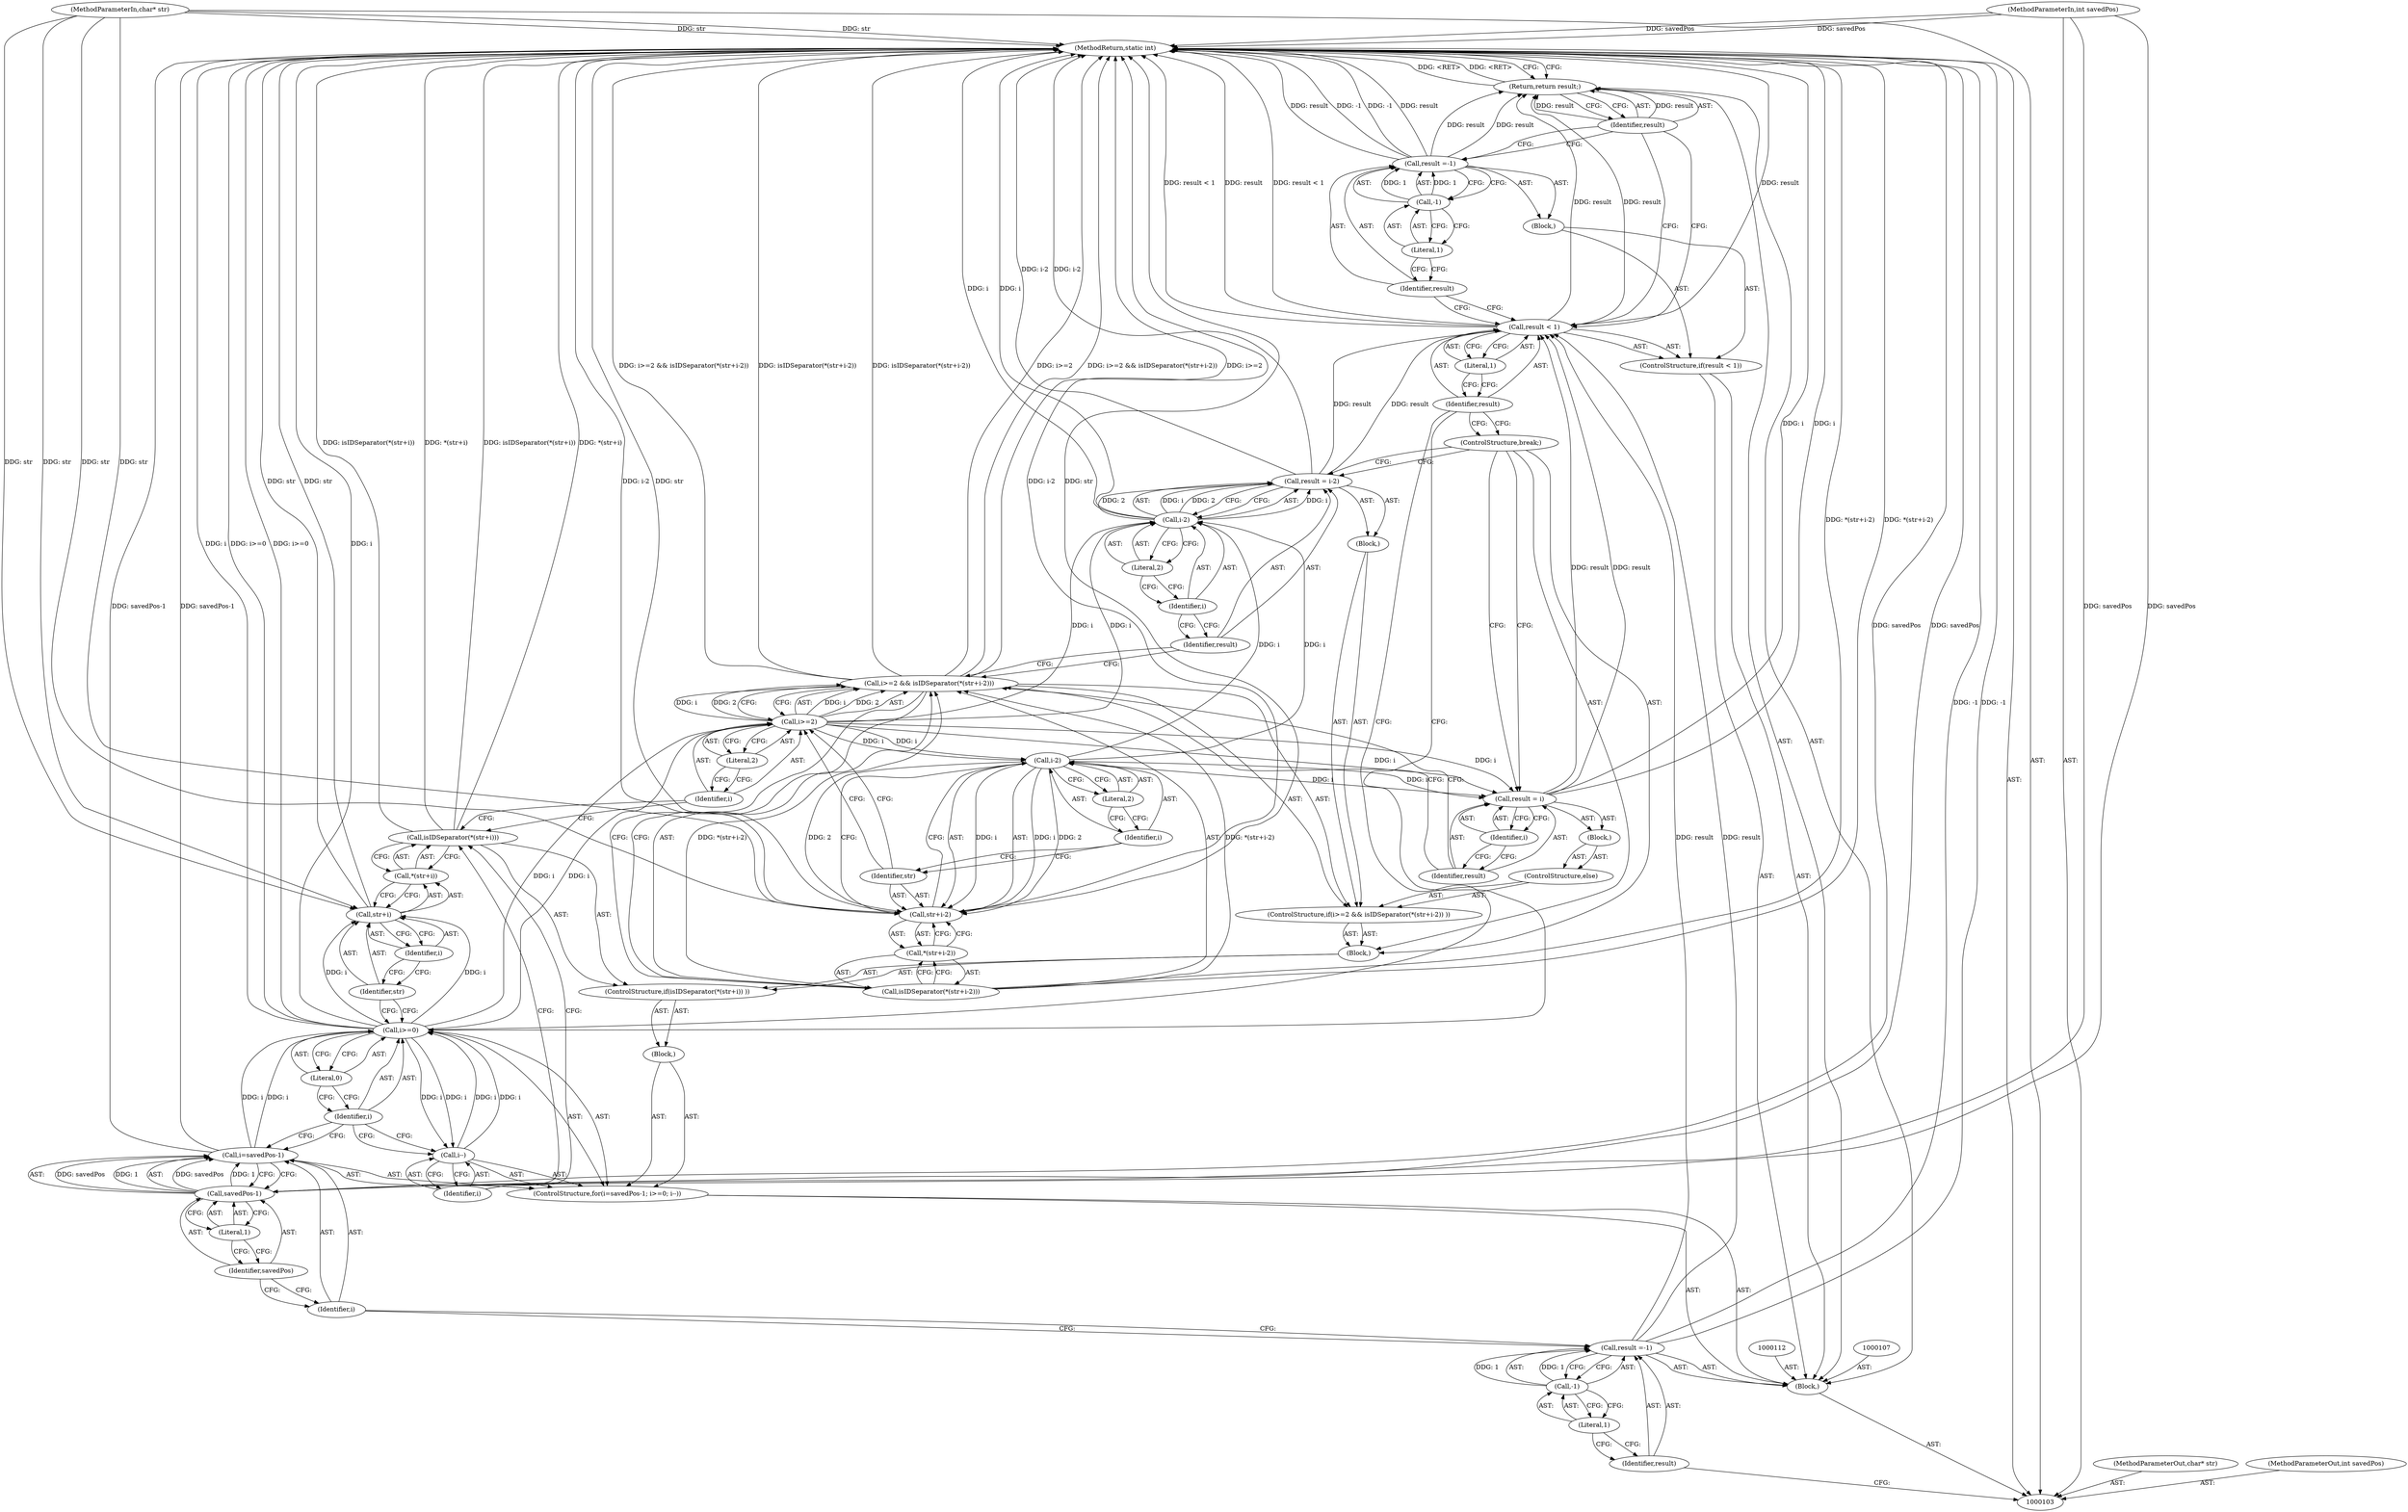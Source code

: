 digraph "0_php-src_97eff7eb57fc2320c267a949cffd622c38712484?w=1_20" {
"1000167" [label="(MethodReturn,static int)"];
"1000104" [label="(MethodParameterIn,char* str)"];
"1000219" [label="(MethodParameterOut,char* str)"];
"1000105" [label="(MethodParameterIn,int savedPos)"];
"1000220" [label="(MethodParameterOut,int savedPos)"];
"1000147" [label="(Call,i-2)"];
"1000148" [label="(Identifier,i)"];
"1000149" [label="(Literal,2)"];
"1000145" [label="(Call,result = i-2)"];
"1000146" [label="(Identifier,result)"];
"1000151" [label="(Block,)"];
"1000150" [label="(ControlStructure,else)"];
"1000154" [label="(Identifier,i)"];
"1000152" [label="(Call,result = i)"];
"1000153" [label="(Identifier,result)"];
"1000155" [label="(ControlStructure,break;)"];
"1000156" [label="(ControlStructure,if(result < 1))"];
"1000159" [label="(Literal,1)"];
"1000160" [label="(Block,)"];
"1000157" [label="(Call,result < 1)"];
"1000158" [label="(Identifier,result)"];
"1000106" [label="(Block,)"];
"1000163" [label="(Call,-1)"];
"1000164" [label="(Literal,1)"];
"1000161" [label="(Call,result =-1)"];
"1000162" [label="(Identifier,result)"];
"1000165" [label="(Return,return result;)"];
"1000166" [label="(Identifier,result)"];
"1000110" [label="(Call,-1)"];
"1000111" [label="(Literal,1)"];
"1000108" [label="(Call,result =-1)"];
"1000109" [label="(Identifier,result)"];
"1000118" [label="(Literal,1)"];
"1000113" [label="(ControlStructure,for(i=savedPos-1; i>=0; i--))"];
"1000119" [label="(Call,i>=0)"];
"1000120" [label="(Identifier,i)"];
"1000121" [label="(Literal,0)"];
"1000122" [label="(Call,i--)"];
"1000123" [label="(Identifier,i)"];
"1000124" [label="(Block,)"];
"1000114" [label="(Call,i=savedPos-1)"];
"1000115" [label="(Identifier,i)"];
"1000116" [label="(Call,savedPos-1)"];
"1000117" [label="(Identifier,savedPos)"];
"1000127" [label="(Call,*(str+i))"];
"1000128" [label="(Call,str+i)"];
"1000129" [label="(Identifier,str)"];
"1000130" [label="(Identifier,i)"];
"1000125" [label="(ControlStructure,if(isIDSeparator(*(str+i)) ))"];
"1000131" [label="(Block,)"];
"1000126" [label="(Call,isIDSeparator(*(str+i)))"];
"1000137" [label="(Call,isIDSeparator(*(str+i-2)))"];
"1000138" [label="(Call,*(str+i-2))"];
"1000132" [label="(ControlStructure,if(i>=2 && isIDSeparator(*(str+i-2)) ))"];
"1000139" [label="(Call,str+i-2)"];
"1000140" [label="(Identifier,str)"];
"1000141" [label="(Call,i-2)"];
"1000142" [label="(Identifier,i)"];
"1000143" [label="(Literal,2)"];
"1000144" [label="(Block,)"];
"1000133" [label="(Call,i>=2 && isIDSeparator(*(str+i-2)))"];
"1000134" [label="(Call,i>=2)"];
"1000135" [label="(Identifier,i)"];
"1000136" [label="(Literal,2)"];
"1000167" -> "1000103"  [label="AST: "];
"1000167" -> "1000165"  [label="CFG: "];
"1000165" -> "1000167"  [label="DDG: <RET>"];
"1000116" -> "1000167"  [label="DDG: savedPos"];
"1000126" -> "1000167"  [label="DDG: isIDSeparator(*(str+i))"];
"1000126" -> "1000167"  [label="DDG: *(str+i)"];
"1000157" -> "1000167"  [label="DDG: result < 1"];
"1000157" -> "1000167"  [label="DDG: result"];
"1000104" -> "1000167"  [label="DDG: str"];
"1000105" -> "1000167"  [label="DDG: savedPos"];
"1000147" -> "1000167"  [label="DDG: i"];
"1000133" -> "1000167"  [label="DDG: i>=2 && isIDSeparator(*(str+i-2))"];
"1000133" -> "1000167"  [label="DDG: isIDSeparator(*(str+i-2))"];
"1000133" -> "1000167"  [label="DDG: i>=2"];
"1000152" -> "1000167"  [label="DDG: i"];
"1000119" -> "1000167"  [label="DDG: i>=0"];
"1000119" -> "1000167"  [label="DDG: i"];
"1000139" -> "1000167"  [label="DDG: i-2"];
"1000139" -> "1000167"  [label="DDG: str"];
"1000128" -> "1000167"  [label="DDG: str"];
"1000108" -> "1000167"  [label="DDG: -1"];
"1000137" -> "1000167"  [label="DDG: *(str+i-2)"];
"1000161" -> "1000167"  [label="DDG: -1"];
"1000161" -> "1000167"  [label="DDG: result"];
"1000145" -> "1000167"  [label="DDG: i-2"];
"1000114" -> "1000167"  [label="DDG: savedPos-1"];
"1000104" -> "1000103"  [label="AST: "];
"1000104" -> "1000167"  [label="DDG: str"];
"1000104" -> "1000128"  [label="DDG: str"];
"1000104" -> "1000139"  [label="DDG: str"];
"1000219" -> "1000103"  [label="AST: "];
"1000105" -> "1000103"  [label="AST: "];
"1000105" -> "1000167"  [label="DDG: savedPos"];
"1000105" -> "1000116"  [label="DDG: savedPos"];
"1000220" -> "1000103"  [label="AST: "];
"1000147" -> "1000145"  [label="AST: "];
"1000147" -> "1000149"  [label="CFG: "];
"1000148" -> "1000147"  [label="AST: "];
"1000149" -> "1000147"  [label="AST: "];
"1000145" -> "1000147"  [label="CFG: "];
"1000147" -> "1000167"  [label="DDG: i"];
"1000147" -> "1000145"  [label="DDG: i"];
"1000147" -> "1000145"  [label="DDG: 2"];
"1000141" -> "1000147"  [label="DDG: i"];
"1000134" -> "1000147"  [label="DDG: i"];
"1000148" -> "1000147"  [label="AST: "];
"1000148" -> "1000146"  [label="CFG: "];
"1000149" -> "1000148"  [label="CFG: "];
"1000149" -> "1000147"  [label="AST: "];
"1000149" -> "1000148"  [label="CFG: "];
"1000147" -> "1000149"  [label="CFG: "];
"1000145" -> "1000144"  [label="AST: "];
"1000145" -> "1000147"  [label="CFG: "];
"1000146" -> "1000145"  [label="AST: "];
"1000147" -> "1000145"  [label="AST: "];
"1000155" -> "1000145"  [label="CFG: "];
"1000145" -> "1000167"  [label="DDG: i-2"];
"1000147" -> "1000145"  [label="DDG: i"];
"1000147" -> "1000145"  [label="DDG: 2"];
"1000145" -> "1000157"  [label="DDG: result"];
"1000146" -> "1000145"  [label="AST: "];
"1000146" -> "1000133"  [label="CFG: "];
"1000148" -> "1000146"  [label="CFG: "];
"1000151" -> "1000150"  [label="AST: "];
"1000152" -> "1000151"  [label="AST: "];
"1000150" -> "1000132"  [label="AST: "];
"1000151" -> "1000150"  [label="AST: "];
"1000154" -> "1000152"  [label="AST: "];
"1000154" -> "1000153"  [label="CFG: "];
"1000152" -> "1000154"  [label="CFG: "];
"1000152" -> "1000151"  [label="AST: "];
"1000152" -> "1000154"  [label="CFG: "];
"1000153" -> "1000152"  [label="AST: "];
"1000154" -> "1000152"  [label="AST: "];
"1000155" -> "1000152"  [label="CFG: "];
"1000152" -> "1000167"  [label="DDG: i"];
"1000141" -> "1000152"  [label="DDG: i"];
"1000134" -> "1000152"  [label="DDG: i"];
"1000152" -> "1000157"  [label="DDG: result"];
"1000153" -> "1000152"  [label="AST: "];
"1000153" -> "1000133"  [label="CFG: "];
"1000154" -> "1000153"  [label="CFG: "];
"1000155" -> "1000131"  [label="AST: "];
"1000155" -> "1000145"  [label="CFG: "];
"1000155" -> "1000152"  [label="CFG: "];
"1000158" -> "1000155"  [label="CFG: "];
"1000156" -> "1000106"  [label="AST: "];
"1000157" -> "1000156"  [label="AST: "];
"1000160" -> "1000156"  [label="AST: "];
"1000159" -> "1000157"  [label="AST: "];
"1000159" -> "1000158"  [label="CFG: "];
"1000157" -> "1000159"  [label="CFG: "];
"1000160" -> "1000156"  [label="AST: "];
"1000161" -> "1000160"  [label="AST: "];
"1000157" -> "1000156"  [label="AST: "];
"1000157" -> "1000159"  [label="CFG: "];
"1000158" -> "1000157"  [label="AST: "];
"1000159" -> "1000157"  [label="AST: "];
"1000162" -> "1000157"  [label="CFG: "];
"1000166" -> "1000157"  [label="CFG: "];
"1000157" -> "1000167"  [label="DDG: result < 1"];
"1000157" -> "1000167"  [label="DDG: result"];
"1000152" -> "1000157"  [label="DDG: result"];
"1000145" -> "1000157"  [label="DDG: result"];
"1000108" -> "1000157"  [label="DDG: result"];
"1000157" -> "1000165"  [label="DDG: result"];
"1000158" -> "1000157"  [label="AST: "];
"1000158" -> "1000119"  [label="CFG: "];
"1000158" -> "1000155"  [label="CFG: "];
"1000159" -> "1000158"  [label="CFG: "];
"1000106" -> "1000103"  [label="AST: "];
"1000107" -> "1000106"  [label="AST: "];
"1000108" -> "1000106"  [label="AST: "];
"1000112" -> "1000106"  [label="AST: "];
"1000113" -> "1000106"  [label="AST: "];
"1000156" -> "1000106"  [label="AST: "];
"1000165" -> "1000106"  [label="AST: "];
"1000163" -> "1000161"  [label="AST: "];
"1000163" -> "1000164"  [label="CFG: "];
"1000164" -> "1000163"  [label="AST: "];
"1000161" -> "1000163"  [label="CFG: "];
"1000163" -> "1000161"  [label="DDG: 1"];
"1000164" -> "1000163"  [label="AST: "];
"1000164" -> "1000162"  [label="CFG: "];
"1000163" -> "1000164"  [label="CFG: "];
"1000161" -> "1000160"  [label="AST: "];
"1000161" -> "1000163"  [label="CFG: "];
"1000162" -> "1000161"  [label="AST: "];
"1000163" -> "1000161"  [label="AST: "];
"1000166" -> "1000161"  [label="CFG: "];
"1000161" -> "1000167"  [label="DDG: -1"];
"1000161" -> "1000167"  [label="DDG: result"];
"1000163" -> "1000161"  [label="DDG: 1"];
"1000161" -> "1000165"  [label="DDG: result"];
"1000162" -> "1000161"  [label="AST: "];
"1000162" -> "1000157"  [label="CFG: "];
"1000164" -> "1000162"  [label="CFG: "];
"1000165" -> "1000106"  [label="AST: "];
"1000165" -> "1000166"  [label="CFG: "];
"1000166" -> "1000165"  [label="AST: "];
"1000167" -> "1000165"  [label="CFG: "];
"1000165" -> "1000167"  [label="DDG: <RET>"];
"1000166" -> "1000165"  [label="DDG: result"];
"1000157" -> "1000165"  [label="DDG: result"];
"1000161" -> "1000165"  [label="DDG: result"];
"1000166" -> "1000165"  [label="AST: "];
"1000166" -> "1000161"  [label="CFG: "];
"1000166" -> "1000157"  [label="CFG: "];
"1000165" -> "1000166"  [label="CFG: "];
"1000166" -> "1000165"  [label="DDG: result"];
"1000110" -> "1000108"  [label="AST: "];
"1000110" -> "1000111"  [label="CFG: "];
"1000111" -> "1000110"  [label="AST: "];
"1000108" -> "1000110"  [label="CFG: "];
"1000110" -> "1000108"  [label="DDG: 1"];
"1000111" -> "1000110"  [label="AST: "];
"1000111" -> "1000109"  [label="CFG: "];
"1000110" -> "1000111"  [label="CFG: "];
"1000108" -> "1000106"  [label="AST: "];
"1000108" -> "1000110"  [label="CFG: "];
"1000109" -> "1000108"  [label="AST: "];
"1000110" -> "1000108"  [label="AST: "];
"1000115" -> "1000108"  [label="CFG: "];
"1000108" -> "1000167"  [label="DDG: -1"];
"1000110" -> "1000108"  [label="DDG: 1"];
"1000108" -> "1000157"  [label="DDG: result"];
"1000109" -> "1000108"  [label="AST: "];
"1000109" -> "1000103"  [label="CFG: "];
"1000111" -> "1000109"  [label="CFG: "];
"1000118" -> "1000116"  [label="AST: "];
"1000118" -> "1000117"  [label="CFG: "];
"1000116" -> "1000118"  [label="CFG: "];
"1000113" -> "1000106"  [label="AST: "];
"1000114" -> "1000113"  [label="AST: "];
"1000119" -> "1000113"  [label="AST: "];
"1000122" -> "1000113"  [label="AST: "];
"1000124" -> "1000113"  [label="AST: "];
"1000119" -> "1000113"  [label="AST: "];
"1000119" -> "1000121"  [label="CFG: "];
"1000120" -> "1000119"  [label="AST: "];
"1000121" -> "1000119"  [label="AST: "];
"1000129" -> "1000119"  [label="CFG: "];
"1000158" -> "1000119"  [label="CFG: "];
"1000119" -> "1000167"  [label="DDG: i>=0"];
"1000119" -> "1000167"  [label="DDG: i"];
"1000122" -> "1000119"  [label="DDG: i"];
"1000114" -> "1000119"  [label="DDG: i"];
"1000119" -> "1000122"  [label="DDG: i"];
"1000119" -> "1000128"  [label="DDG: i"];
"1000119" -> "1000134"  [label="DDG: i"];
"1000120" -> "1000119"  [label="AST: "];
"1000120" -> "1000114"  [label="CFG: "];
"1000120" -> "1000122"  [label="CFG: "];
"1000121" -> "1000120"  [label="CFG: "];
"1000121" -> "1000119"  [label="AST: "];
"1000121" -> "1000120"  [label="CFG: "];
"1000119" -> "1000121"  [label="CFG: "];
"1000122" -> "1000113"  [label="AST: "];
"1000122" -> "1000123"  [label="CFG: "];
"1000123" -> "1000122"  [label="AST: "];
"1000120" -> "1000122"  [label="CFG: "];
"1000122" -> "1000119"  [label="DDG: i"];
"1000119" -> "1000122"  [label="DDG: i"];
"1000123" -> "1000122"  [label="AST: "];
"1000123" -> "1000126"  [label="CFG: "];
"1000122" -> "1000123"  [label="CFG: "];
"1000124" -> "1000113"  [label="AST: "];
"1000125" -> "1000124"  [label="AST: "];
"1000114" -> "1000113"  [label="AST: "];
"1000114" -> "1000116"  [label="CFG: "];
"1000115" -> "1000114"  [label="AST: "];
"1000116" -> "1000114"  [label="AST: "];
"1000120" -> "1000114"  [label="CFG: "];
"1000114" -> "1000167"  [label="DDG: savedPos-1"];
"1000116" -> "1000114"  [label="DDG: savedPos"];
"1000116" -> "1000114"  [label="DDG: 1"];
"1000114" -> "1000119"  [label="DDG: i"];
"1000115" -> "1000114"  [label="AST: "];
"1000115" -> "1000108"  [label="CFG: "];
"1000117" -> "1000115"  [label="CFG: "];
"1000116" -> "1000114"  [label="AST: "];
"1000116" -> "1000118"  [label="CFG: "];
"1000117" -> "1000116"  [label="AST: "];
"1000118" -> "1000116"  [label="AST: "];
"1000114" -> "1000116"  [label="CFG: "];
"1000116" -> "1000167"  [label="DDG: savedPos"];
"1000116" -> "1000114"  [label="DDG: savedPos"];
"1000116" -> "1000114"  [label="DDG: 1"];
"1000105" -> "1000116"  [label="DDG: savedPos"];
"1000117" -> "1000116"  [label="AST: "];
"1000117" -> "1000115"  [label="CFG: "];
"1000118" -> "1000117"  [label="CFG: "];
"1000127" -> "1000126"  [label="AST: "];
"1000127" -> "1000128"  [label="CFG: "];
"1000128" -> "1000127"  [label="AST: "];
"1000126" -> "1000127"  [label="CFG: "];
"1000128" -> "1000127"  [label="AST: "];
"1000128" -> "1000130"  [label="CFG: "];
"1000129" -> "1000128"  [label="AST: "];
"1000130" -> "1000128"  [label="AST: "];
"1000127" -> "1000128"  [label="CFG: "];
"1000128" -> "1000167"  [label="DDG: str"];
"1000104" -> "1000128"  [label="DDG: str"];
"1000119" -> "1000128"  [label="DDG: i"];
"1000129" -> "1000128"  [label="AST: "];
"1000129" -> "1000119"  [label="CFG: "];
"1000130" -> "1000129"  [label="CFG: "];
"1000130" -> "1000128"  [label="AST: "];
"1000130" -> "1000129"  [label="CFG: "];
"1000128" -> "1000130"  [label="CFG: "];
"1000125" -> "1000124"  [label="AST: "];
"1000126" -> "1000125"  [label="AST: "];
"1000131" -> "1000125"  [label="AST: "];
"1000131" -> "1000125"  [label="AST: "];
"1000132" -> "1000131"  [label="AST: "];
"1000155" -> "1000131"  [label="AST: "];
"1000126" -> "1000125"  [label="AST: "];
"1000126" -> "1000127"  [label="CFG: "];
"1000127" -> "1000126"  [label="AST: "];
"1000135" -> "1000126"  [label="CFG: "];
"1000123" -> "1000126"  [label="CFG: "];
"1000126" -> "1000167"  [label="DDG: isIDSeparator(*(str+i))"];
"1000126" -> "1000167"  [label="DDG: *(str+i)"];
"1000137" -> "1000133"  [label="AST: "];
"1000137" -> "1000138"  [label="CFG: "];
"1000138" -> "1000137"  [label="AST: "];
"1000133" -> "1000137"  [label="CFG: "];
"1000137" -> "1000167"  [label="DDG: *(str+i-2)"];
"1000137" -> "1000133"  [label="DDG: *(str+i-2)"];
"1000138" -> "1000137"  [label="AST: "];
"1000138" -> "1000139"  [label="CFG: "];
"1000139" -> "1000138"  [label="AST: "];
"1000137" -> "1000138"  [label="CFG: "];
"1000132" -> "1000131"  [label="AST: "];
"1000133" -> "1000132"  [label="AST: "];
"1000144" -> "1000132"  [label="AST: "];
"1000150" -> "1000132"  [label="AST: "];
"1000139" -> "1000138"  [label="AST: "];
"1000139" -> "1000141"  [label="CFG: "];
"1000140" -> "1000139"  [label="AST: "];
"1000141" -> "1000139"  [label="AST: "];
"1000138" -> "1000139"  [label="CFG: "];
"1000139" -> "1000167"  [label="DDG: i-2"];
"1000139" -> "1000167"  [label="DDG: str"];
"1000104" -> "1000139"  [label="DDG: str"];
"1000141" -> "1000139"  [label="DDG: i"];
"1000141" -> "1000139"  [label="DDG: 2"];
"1000140" -> "1000139"  [label="AST: "];
"1000140" -> "1000134"  [label="CFG: "];
"1000142" -> "1000140"  [label="CFG: "];
"1000141" -> "1000139"  [label="AST: "];
"1000141" -> "1000143"  [label="CFG: "];
"1000142" -> "1000141"  [label="AST: "];
"1000143" -> "1000141"  [label="AST: "];
"1000139" -> "1000141"  [label="CFG: "];
"1000141" -> "1000139"  [label="DDG: i"];
"1000141" -> "1000139"  [label="DDG: 2"];
"1000134" -> "1000141"  [label="DDG: i"];
"1000141" -> "1000147"  [label="DDG: i"];
"1000141" -> "1000152"  [label="DDG: i"];
"1000142" -> "1000141"  [label="AST: "];
"1000142" -> "1000140"  [label="CFG: "];
"1000143" -> "1000142"  [label="CFG: "];
"1000143" -> "1000141"  [label="AST: "];
"1000143" -> "1000142"  [label="CFG: "];
"1000141" -> "1000143"  [label="CFG: "];
"1000144" -> "1000132"  [label="AST: "];
"1000145" -> "1000144"  [label="AST: "];
"1000133" -> "1000132"  [label="AST: "];
"1000133" -> "1000134"  [label="CFG: "];
"1000133" -> "1000137"  [label="CFG: "];
"1000134" -> "1000133"  [label="AST: "];
"1000137" -> "1000133"  [label="AST: "];
"1000146" -> "1000133"  [label="CFG: "];
"1000153" -> "1000133"  [label="CFG: "];
"1000133" -> "1000167"  [label="DDG: i>=2 && isIDSeparator(*(str+i-2))"];
"1000133" -> "1000167"  [label="DDG: isIDSeparator(*(str+i-2))"];
"1000133" -> "1000167"  [label="DDG: i>=2"];
"1000134" -> "1000133"  [label="DDG: i"];
"1000134" -> "1000133"  [label="DDG: 2"];
"1000137" -> "1000133"  [label="DDG: *(str+i-2)"];
"1000134" -> "1000133"  [label="AST: "];
"1000134" -> "1000136"  [label="CFG: "];
"1000135" -> "1000134"  [label="AST: "];
"1000136" -> "1000134"  [label="AST: "];
"1000140" -> "1000134"  [label="CFG: "];
"1000133" -> "1000134"  [label="CFG: "];
"1000134" -> "1000133"  [label="DDG: i"];
"1000134" -> "1000133"  [label="DDG: 2"];
"1000119" -> "1000134"  [label="DDG: i"];
"1000134" -> "1000141"  [label="DDG: i"];
"1000134" -> "1000147"  [label="DDG: i"];
"1000134" -> "1000152"  [label="DDG: i"];
"1000135" -> "1000134"  [label="AST: "];
"1000135" -> "1000126"  [label="CFG: "];
"1000136" -> "1000135"  [label="CFG: "];
"1000136" -> "1000134"  [label="AST: "];
"1000136" -> "1000135"  [label="CFG: "];
"1000134" -> "1000136"  [label="CFG: "];
}
